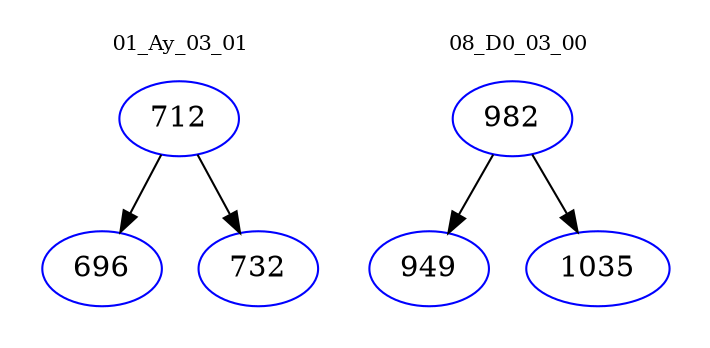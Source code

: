 digraph{
subgraph cluster_0 {
color = white
label = "01_Ay_03_01";
fontsize=10;
T0_712 [label="712", color="blue"]
T0_712 -> T0_696 [color="black"]
T0_696 [label="696", color="blue"]
T0_712 -> T0_732 [color="black"]
T0_732 [label="732", color="blue"]
}
subgraph cluster_1 {
color = white
label = "08_D0_03_00";
fontsize=10;
T1_982 [label="982", color="blue"]
T1_982 -> T1_949 [color="black"]
T1_949 [label="949", color="blue"]
T1_982 -> T1_1035 [color="black"]
T1_1035 [label="1035", color="blue"]
}
}
